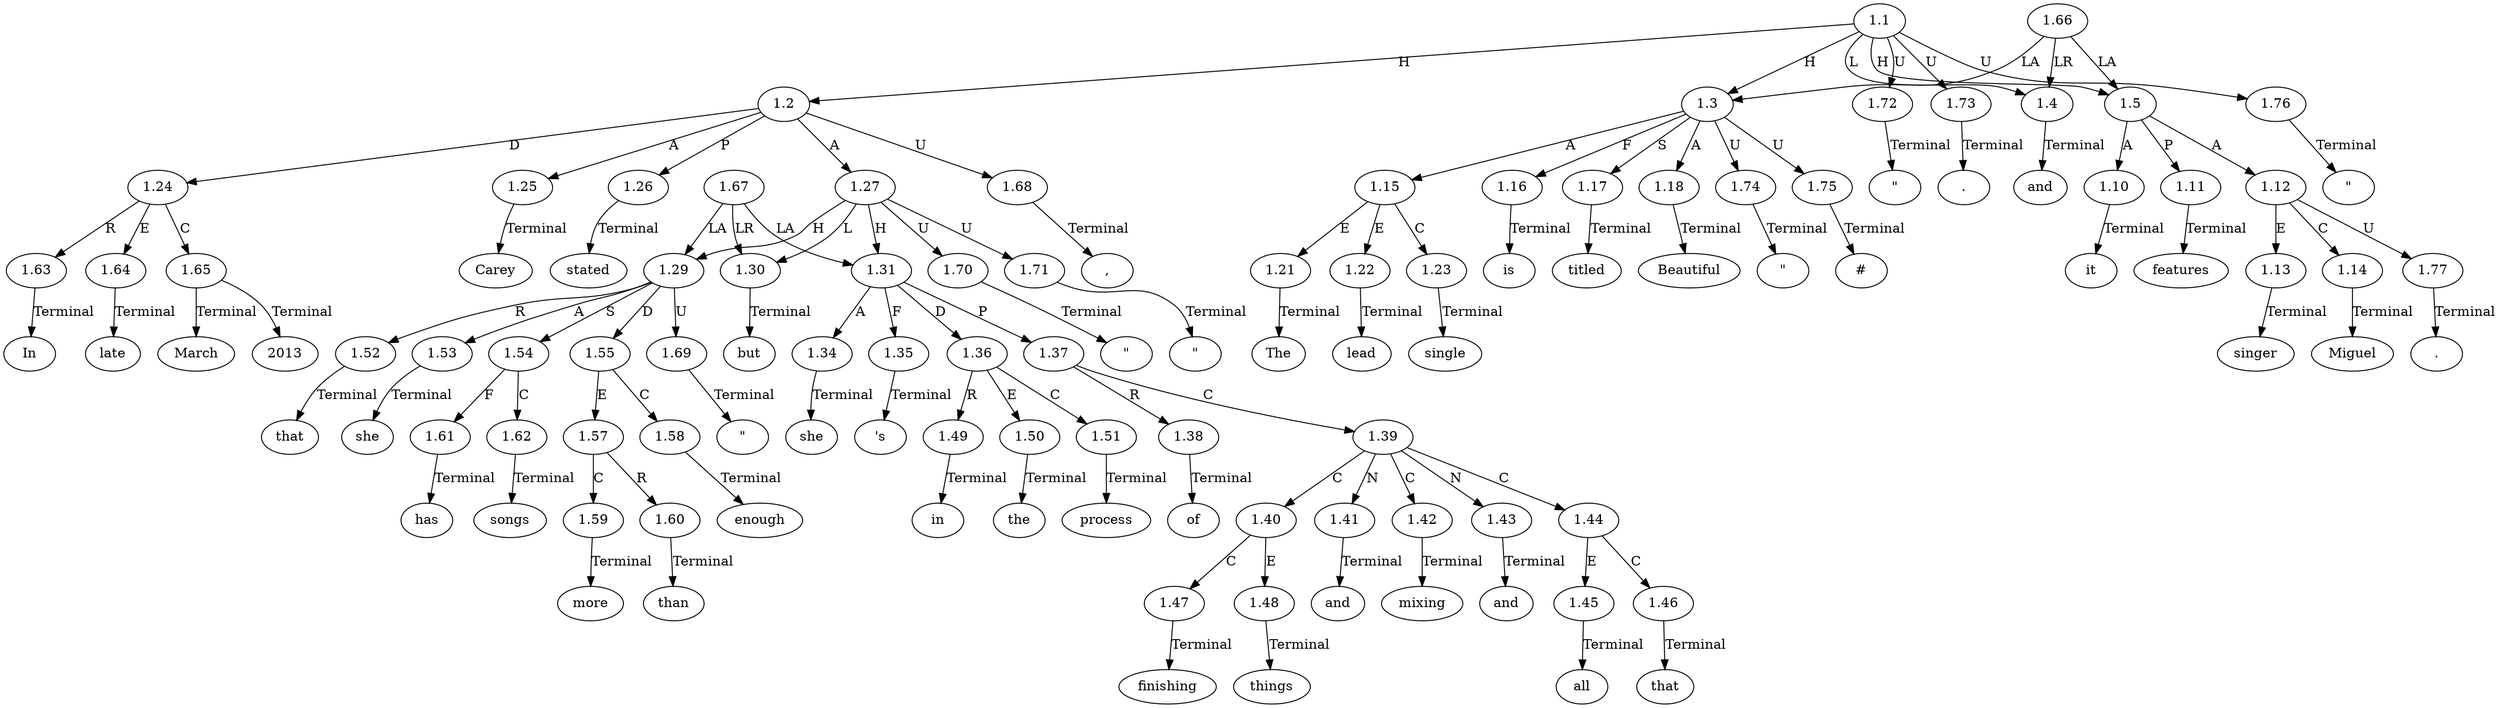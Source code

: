 // Graph
digraph {
	0.1 [label=In ordering=out]
	0.10 [label="\"" ordering=out]
	0.11 [label=has ordering=out]
	0.12 [label=more ordering=out]
	0.13 [label=than ordering=out]
	0.14 [label=enough ordering=out]
	0.15 [label=songs ordering=out]
	0.16 [label="\"" ordering=out]
	0.17 [label=but ordering=out]
	0.18 [label="\"" ordering=out]
	0.19 [label=she ordering=out]
	0.2 [label=late ordering=out]
	0.20 [label="'s" ordering=out]
	0.21 [label=in ordering=out]
	0.22 [label=the ordering=out]
	0.23 [label=process ordering=out]
	0.24 [label=of ordering=out]
	0.25 [label=finishing ordering=out]
	0.26 [label=things ordering=out]
	0.27 [label=and ordering=out]
	0.28 [label=mixing ordering=out]
	0.29 [label=and ordering=out]
	0.3 [label=March ordering=out]
	0.30 [label=all ordering=out]
	0.31 [label=that ordering=out]
	0.32 [label="\"" ordering=out]
	0.33 [label="." ordering=out]
	0.34 [label=The ordering=out]
	0.35 [label=lead ordering=out]
	0.36 [label=single ordering=out]
	0.37 [label=is ordering=out]
	0.38 [label=titled ordering=out]
	0.39 [label="\"" ordering=out]
	0.4 [label=2013 ordering=out]
	0.40 [label="#" ordering=out]
	0.41 [label=Beautiful ordering=out]
	0.42 [label="\"" ordering=out]
	0.43 [label=and ordering=out]
	0.44 [label=it ordering=out]
	0.45 [label=features ordering=out]
	0.46 [label=singer ordering=out]
	0.47 [label=Miguel ordering=out]
	0.48 [label="." ordering=out]
	0.5 [label="," ordering=out]
	0.6 [label=Carey ordering=out]
	0.7 [label=stated ordering=out]
	0.8 [label=that ordering=out]
	0.9 [label=she ordering=out]
	1.1 [label=1.1 ordering=out]
	1.2 [label=1.2 ordering=out]
	1.3 [label=1.3 ordering=out]
	1.4 [label=1.4 ordering=out]
	1.5 [label=1.5 ordering=out]
	1.10 [label=1.10 ordering=out]
	1.11 [label=1.11 ordering=out]
	1.12 [label=1.12 ordering=out]
	1.13 [label=1.13 ordering=out]
	1.14 [label=1.14 ordering=out]
	1.15 [label=1.15 ordering=out]
	1.16 [label=1.16 ordering=out]
	1.17 [label=1.17 ordering=out]
	1.18 [label=1.18 ordering=out]
	1.21 [label=1.21 ordering=out]
	1.22 [label=1.22 ordering=out]
	1.23 [label=1.23 ordering=out]
	1.24 [label=1.24 ordering=out]
	1.25 [label=1.25 ordering=out]
	1.26 [label=1.26 ordering=out]
	1.27 [label=1.27 ordering=out]
	1.29 [label=1.29 ordering=out]
	1.30 [label=1.30 ordering=out]
	1.31 [label=1.31 ordering=out]
	1.34 [label=1.34 ordering=out]
	1.35 [label=1.35 ordering=out]
	1.36 [label=1.36 ordering=out]
	1.37 [label=1.37 ordering=out]
	1.38 [label=1.38 ordering=out]
	1.39 [label=1.39 ordering=out]
	1.40 [label=1.40 ordering=out]
	1.41 [label=1.41 ordering=out]
	1.42 [label=1.42 ordering=out]
	1.43 [label=1.43 ordering=out]
	1.44 [label=1.44 ordering=out]
	1.45 [label=1.45 ordering=out]
	1.46 [label=1.46 ordering=out]
	1.47 [label=1.47 ordering=out]
	1.48 [label=1.48 ordering=out]
	1.49 [label=1.49 ordering=out]
	1.50 [label=1.50 ordering=out]
	1.51 [label=1.51 ordering=out]
	1.52 [label=1.52 ordering=out]
	1.53 [label=1.53 ordering=out]
	1.54 [label=1.54 ordering=out]
	1.55 [label=1.55 ordering=out]
	1.57 [label=1.57 ordering=out]
	1.58 [label=1.58 ordering=out]
	1.59 [label=1.59 ordering=out]
	1.60 [label=1.60 ordering=out]
	1.61 [label=1.61 ordering=out]
	1.62 [label=1.62 ordering=out]
	1.63 [label=1.63 ordering=out]
	1.64 [label=1.64 ordering=out]
	1.65 [label=1.65 ordering=out]
	1.66 [label=1.66 ordering=out]
	1.67 [label=1.67 ordering=out]
	1.68 [label=1.68 ordering=out]
	1.69 [label=1.69 ordering=out]
	1.70 [label=1.70 ordering=out]
	1.71 [label=1.71 ordering=out]
	1.72 [label=1.72 ordering=out]
	1.73 [label=1.73 ordering=out]
	1.74 [label=1.74 ordering=out]
	1.75 [label=1.75 ordering=out]
	1.76 [label=1.76 ordering=out]
	1.77 [label=1.77 ordering=out]
	1.1 -> 1.2 [label=H ordering=out]
	1.1 -> 1.3 [label=H ordering=out]
	1.1 -> 1.4 [label=L ordering=out]
	1.1 -> 1.5 [label=H ordering=out]
	1.1 -> 1.72 [label=U ordering=out]
	1.1 -> 1.73 [label=U ordering=out]
	1.1 -> 1.76 [label=U ordering=out]
	1.2 -> 1.24 [label=D ordering=out]
	1.2 -> 1.25 [label=A ordering=out]
	1.2 -> 1.26 [label=P ordering=out]
	1.2 -> 1.27 [label=A ordering=out]
	1.2 -> 1.68 [label=U ordering=out]
	1.3 -> 1.15 [label=A ordering=out]
	1.3 -> 1.16 [label=F ordering=out]
	1.3 -> 1.17 [label=S ordering=out]
	1.3 -> 1.18 [label=A ordering=out]
	1.3 -> 1.74 [label=U ordering=out]
	1.3 -> 1.75 [label=U ordering=out]
	1.4 -> 0.43 [label=Terminal ordering=out]
	1.5 -> 1.10 [label=A ordering=out]
	1.5 -> 1.11 [label=P ordering=out]
	1.5 -> 1.12 [label=A ordering=out]
	1.10 -> 0.44 [label=Terminal ordering=out]
	1.11 -> 0.45 [label=Terminal ordering=out]
	1.12 -> 1.13 [label=E ordering=out]
	1.12 -> 1.14 [label=C ordering=out]
	1.12 -> 1.77 [label=U ordering=out]
	1.13 -> 0.46 [label=Terminal ordering=out]
	1.14 -> 0.47 [label=Terminal ordering=out]
	1.15 -> 1.21 [label=E ordering=out]
	1.15 -> 1.22 [label=E ordering=out]
	1.15 -> 1.23 [label=C ordering=out]
	1.16 -> 0.37 [label=Terminal ordering=out]
	1.17 -> 0.38 [label=Terminal ordering=out]
	1.18 -> 0.41 [label=Terminal ordering=out]
	1.21 -> 0.34 [label=Terminal ordering=out]
	1.22 -> 0.35 [label=Terminal ordering=out]
	1.23 -> 0.36 [label=Terminal ordering=out]
	1.24 -> 1.63 [label=R ordering=out]
	1.24 -> 1.64 [label=E ordering=out]
	1.24 -> 1.65 [label=C ordering=out]
	1.25 -> 0.6 [label=Terminal ordering=out]
	1.26 -> 0.7 [label=Terminal ordering=out]
	1.27 -> 1.29 [label=H ordering=out]
	1.27 -> 1.30 [label=L ordering=out]
	1.27 -> 1.31 [label=H ordering=out]
	1.27 -> 1.70 [label=U ordering=out]
	1.27 -> 1.71 [label=U ordering=out]
	1.29 -> 1.52 [label=R ordering=out]
	1.29 -> 1.53 [label=A ordering=out]
	1.29 -> 1.54 [label=S ordering=out]
	1.29 -> 1.55 [label=D ordering=out]
	1.29 -> 1.69 [label=U ordering=out]
	1.30 -> 0.17 [label=Terminal ordering=out]
	1.31 -> 1.34 [label=A ordering=out]
	1.31 -> 1.35 [label=F ordering=out]
	1.31 -> 1.36 [label=D ordering=out]
	1.31 -> 1.37 [label=P ordering=out]
	1.34 -> 0.19 [label=Terminal ordering=out]
	1.35 -> 0.20 [label=Terminal ordering=out]
	1.36 -> 1.49 [label=R ordering=out]
	1.36 -> 1.50 [label=E ordering=out]
	1.36 -> 1.51 [label=C ordering=out]
	1.37 -> 1.38 [label=R ordering=out]
	1.37 -> 1.39 [label=C ordering=out]
	1.38 -> 0.24 [label=Terminal ordering=out]
	1.39 -> 1.40 [label=C ordering=out]
	1.39 -> 1.41 [label=N ordering=out]
	1.39 -> 1.42 [label=C ordering=out]
	1.39 -> 1.43 [label=N ordering=out]
	1.39 -> 1.44 [label=C ordering=out]
	1.40 -> 1.47 [label=C ordering=out]
	1.40 -> 1.48 [label=E ordering=out]
	1.41 -> 0.27 [label=Terminal ordering=out]
	1.42 -> 0.28 [label=Terminal ordering=out]
	1.43 -> 0.29 [label=Terminal ordering=out]
	1.44 -> 1.45 [label=E ordering=out]
	1.44 -> 1.46 [label=C ordering=out]
	1.45 -> 0.30 [label=Terminal ordering=out]
	1.46 -> 0.31 [label=Terminal ordering=out]
	1.47 -> 0.25 [label=Terminal ordering=out]
	1.48 -> 0.26 [label=Terminal ordering=out]
	1.49 -> 0.21 [label=Terminal ordering=out]
	1.50 -> 0.22 [label=Terminal ordering=out]
	1.51 -> 0.23 [label=Terminal ordering=out]
	1.52 -> 0.8 [label=Terminal ordering=out]
	1.53 -> 0.9 [label=Terminal ordering=out]
	1.54 -> 1.61 [label=F ordering=out]
	1.54 -> 1.62 [label=C ordering=out]
	1.55 -> 1.57 [label=E ordering=out]
	1.55 -> 1.58 [label=C ordering=out]
	1.57 -> 1.59 [label=C ordering=out]
	1.57 -> 1.60 [label=R ordering=out]
	1.58 -> 0.14 [label=Terminal ordering=out]
	1.59 -> 0.12 [label=Terminal ordering=out]
	1.60 -> 0.13 [label=Terminal ordering=out]
	1.61 -> 0.11 [label=Terminal ordering=out]
	1.62 -> 0.15 [label=Terminal ordering=out]
	1.63 -> 0.1 [label=Terminal ordering=out]
	1.64 -> 0.2 [label=Terminal ordering=out]
	1.65 -> 0.3 [label=Terminal ordering=out]
	1.65 -> 0.4 [label=Terminal ordering=out]
	1.66 -> 1.3 [label=LA ordering=out]
	1.66 -> 1.4 [label=LR ordering=out]
	1.66 -> 1.5 [label=LA ordering=out]
	1.67 -> 1.29 [label=LA ordering=out]
	1.67 -> 1.30 [label=LR ordering=out]
	1.67 -> 1.31 [label=LA ordering=out]
	1.68 -> 0.5 [label=Terminal ordering=out]
	1.69 -> 0.10 [label=Terminal ordering=out]
	1.70 -> 0.16 [label=Terminal ordering=out]
	1.71 -> 0.18 [label=Terminal ordering=out]
	1.72 -> 0.32 [label=Terminal ordering=out]
	1.73 -> 0.33 [label=Terminal ordering=out]
	1.74 -> 0.39 [label=Terminal ordering=out]
	1.75 -> 0.40 [label=Terminal ordering=out]
	1.76 -> 0.42 [label=Terminal ordering=out]
	1.77 -> 0.48 [label=Terminal ordering=out]
}

